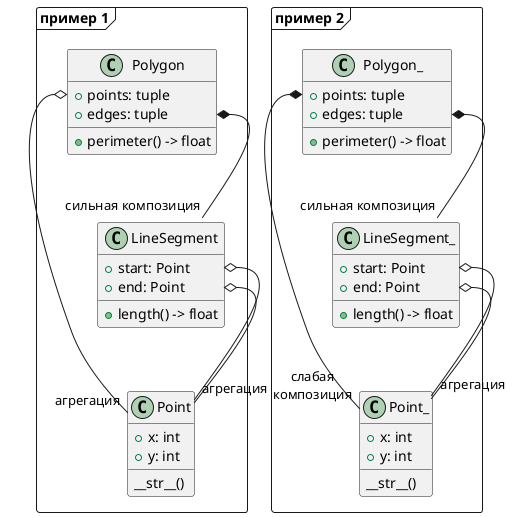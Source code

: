@startuml

package "пример 1" <<Frame>> {

    class Point {
        +x: int
        +y: int
        __str__()
    }

    class Polygon {
        +points: tuple
        +edges: tuple
        +perimeter() -> float
    }
    Polygon::points o-- "агрегация" Point
    Polygon::edges *-- "сильная композиция" LineSegment

    class LineSegment {
        +start: Point
        +end: Point
        +length() -> float
    }
    LineSegment::start o-- Point
    LineSegment::end o-- "агрегация" Point

}


package "пример 2" <<Frame>> {

    class Point_ {
        +x: int
        +y: int
        __str__()
    }

    class Polygon_ {
        +points: tuple
        +edges: tuple
        +perimeter() -> float
    }
    Polygon_::points *-- "слабая\nкомпозиция" Point_
    Polygon_::edges *-- "сильная композиция" LineSegment_

    class LineSegment_ {
        +start: Point
        +end: Point
        +length() -> float
    }
    LineSegment_::start o-- Point_
    LineSegment_::end o-- "агрегация" Point_

}

@enduml
